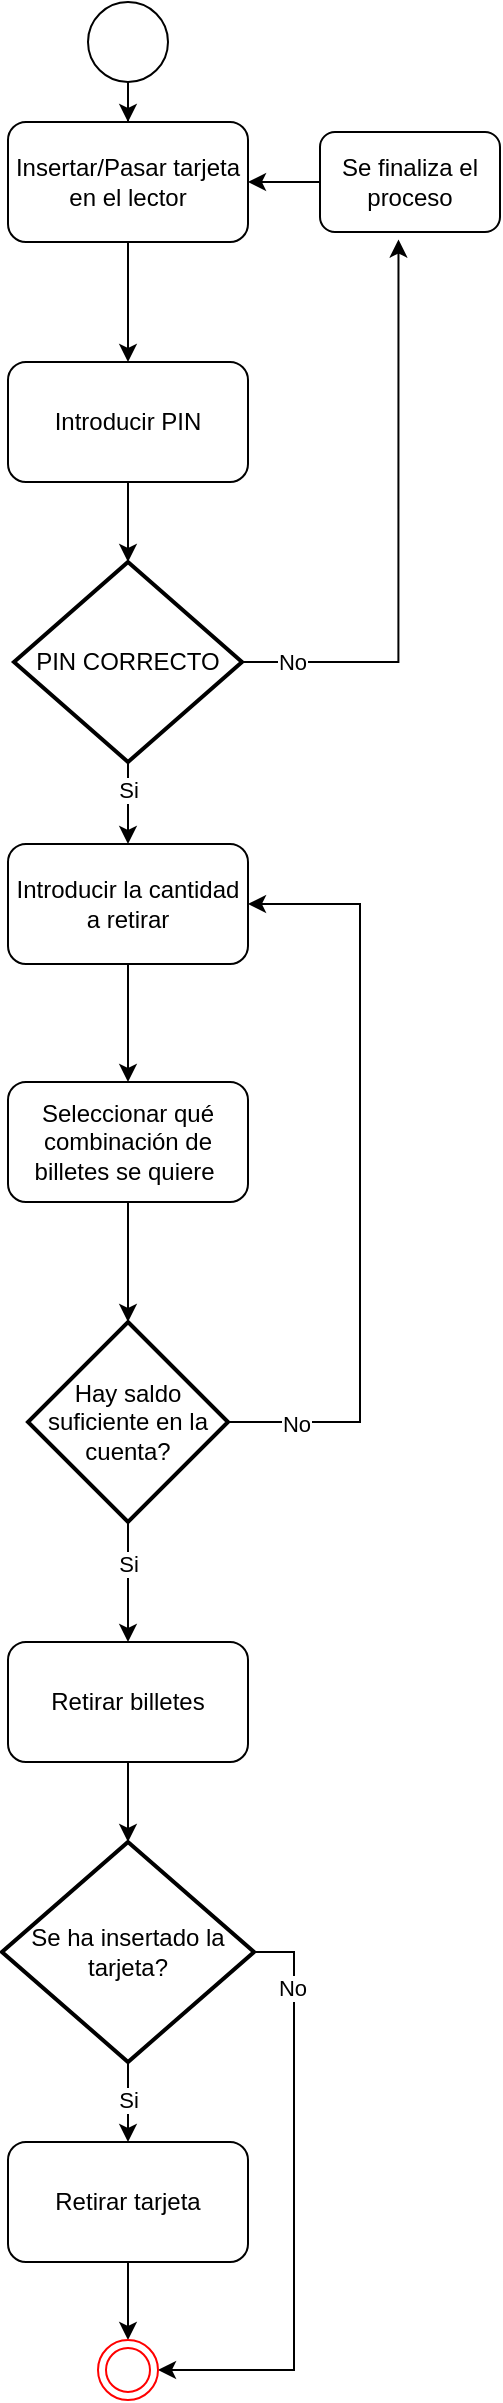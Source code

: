 <mxfile version="26.1.1">
  <diagram name="Página-1" id="XXNUjef1jXiNQg9-PNvL">
    <mxGraphModel dx="1066" dy="565" grid="1" gridSize="10" guides="1" tooltips="1" connect="1" arrows="1" fold="1" page="1" pageScale="1" pageWidth="827" pageHeight="1169" math="0" shadow="0">
      <root>
        <mxCell id="0" />
        <mxCell id="1" parent="0" />
        <mxCell id="nPl-NV0BP4tWfDNHAxWA-5" value="" style="edgeStyle=orthogonalEdgeStyle;rounded=0;orthogonalLoop=1;jettySize=auto;html=1;" edge="1" parent="1" source="nPl-NV0BP4tWfDNHAxWA-1" target="nPl-NV0BP4tWfDNHAxWA-4">
          <mxGeometry relative="1" as="geometry" />
        </mxCell>
        <mxCell id="nPl-NV0BP4tWfDNHAxWA-1" value="Insertar/Pasar tarjeta en el lector" style="rounded=1;whiteSpace=wrap;html=1;" vertex="1" parent="1">
          <mxGeometry x="354" y="60" width="120" height="60" as="geometry" />
        </mxCell>
        <mxCell id="nPl-NV0BP4tWfDNHAxWA-3" style="edgeStyle=orthogonalEdgeStyle;rounded=0;orthogonalLoop=1;jettySize=auto;html=1;" edge="1" parent="1" source="nPl-NV0BP4tWfDNHAxWA-2" target="nPl-NV0BP4tWfDNHAxWA-1">
          <mxGeometry relative="1" as="geometry" />
        </mxCell>
        <mxCell id="nPl-NV0BP4tWfDNHAxWA-2" value="" style="ellipse;whiteSpace=wrap;html=1;aspect=fixed;" vertex="1" parent="1">
          <mxGeometry x="394" width="40" height="40" as="geometry" />
        </mxCell>
        <mxCell id="nPl-NV0BP4tWfDNHAxWA-4" value="Introducir PIN" style="rounded=1;whiteSpace=wrap;html=1;" vertex="1" parent="1">
          <mxGeometry x="354" y="180" width="120" height="60" as="geometry" />
        </mxCell>
        <mxCell id="nPl-NV0BP4tWfDNHAxWA-8" style="edgeStyle=orthogonalEdgeStyle;rounded=0;orthogonalLoop=1;jettySize=auto;html=1;exitX=1;exitY=0.5;exitDx=0;exitDy=0;exitPerimeter=0;entryX=0.436;entryY=1.075;entryDx=0;entryDy=0;entryPerimeter=0;" edge="1" parent="1" source="nPl-NV0BP4tWfDNHAxWA-6" target="nPl-NV0BP4tWfDNHAxWA-10">
          <mxGeometry relative="1" as="geometry">
            <mxPoint x="471" y="360" as="sourcePoint" />
            <mxPoint x="555" y="190" as="targetPoint" />
            <Array as="points">
              <mxPoint x="549" y="330" />
            </Array>
          </mxGeometry>
        </mxCell>
        <mxCell id="nPl-NV0BP4tWfDNHAxWA-9" value="No" style="edgeLabel;html=1;align=center;verticalAlign=middle;resizable=0;points=[];" vertex="1" connectable="0" parent="nPl-NV0BP4tWfDNHAxWA-8">
          <mxGeometry x="-0.832" relative="1" as="geometry">
            <mxPoint as="offset" />
          </mxGeometry>
        </mxCell>
        <mxCell id="nPl-NV0BP4tWfDNHAxWA-12" style="edgeStyle=orthogonalEdgeStyle;rounded=0;orthogonalLoop=1;jettySize=auto;html=1;" edge="1" parent="1" source="nPl-NV0BP4tWfDNHAxWA-6" target="nPl-NV0BP4tWfDNHAxWA-13">
          <mxGeometry relative="1" as="geometry">
            <mxPoint x="414" y="430" as="targetPoint" />
          </mxGeometry>
        </mxCell>
        <mxCell id="nPl-NV0BP4tWfDNHAxWA-20" value="Si" style="edgeLabel;html=1;align=center;verticalAlign=middle;resizable=0;points=[];" vertex="1" connectable="0" parent="nPl-NV0BP4tWfDNHAxWA-12">
          <mxGeometry x="-0.346" relative="1" as="geometry">
            <mxPoint as="offset" />
          </mxGeometry>
        </mxCell>
        <mxCell id="nPl-NV0BP4tWfDNHAxWA-6" value="PIN CORRECTO" style="strokeWidth=2;html=1;shape=mxgraph.flowchart.decision;whiteSpace=wrap;" vertex="1" parent="1">
          <mxGeometry x="357" y="280" width="114" height="100" as="geometry" />
        </mxCell>
        <mxCell id="nPl-NV0BP4tWfDNHAxWA-7" style="edgeStyle=orthogonalEdgeStyle;rounded=0;orthogonalLoop=1;jettySize=auto;html=1;entryX=0.5;entryY=0;entryDx=0;entryDy=0;entryPerimeter=0;" edge="1" parent="1" source="nPl-NV0BP4tWfDNHAxWA-4" target="nPl-NV0BP4tWfDNHAxWA-6">
          <mxGeometry relative="1" as="geometry" />
        </mxCell>
        <mxCell id="nPl-NV0BP4tWfDNHAxWA-11" style="edgeStyle=orthogonalEdgeStyle;rounded=0;orthogonalLoop=1;jettySize=auto;html=1;entryX=1;entryY=0.5;entryDx=0;entryDy=0;" edge="1" parent="1" source="nPl-NV0BP4tWfDNHAxWA-10" target="nPl-NV0BP4tWfDNHAxWA-1">
          <mxGeometry relative="1" as="geometry" />
        </mxCell>
        <mxCell id="nPl-NV0BP4tWfDNHAxWA-10" value="Se finaliza el proceso" style="rounded=1;whiteSpace=wrap;html=1;" vertex="1" parent="1">
          <mxGeometry x="510" y="65" width="90" height="50" as="geometry" />
        </mxCell>
        <mxCell id="nPl-NV0BP4tWfDNHAxWA-15" value="" style="edgeStyle=orthogonalEdgeStyle;rounded=0;orthogonalLoop=1;jettySize=auto;html=1;" edge="1" parent="1" source="nPl-NV0BP4tWfDNHAxWA-13" target="nPl-NV0BP4tWfDNHAxWA-14">
          <mxGeometry relative="1" as="geometry" />
        </mxCell>
        <mxCell id="nPl-NV0BP4tWfDNHAxWA-13" value="Introducir la cantidad a retirar" style="rounded=1;whiteSpace=wrap;html=1;" vertex="1" parent="1">
          <mxGeometry x="354" y="421" width="120" height="60" as="geometry" />
        </mxCell>
        <mxCell id="nPl-NV0BP4tWfDNHAxWA-16" style="edgeStyle=orthogonalEdgeStyle;rounded=0;orthogonalLoop=1;jettySize=auto;html=1;" edge="1" parent="1" source="nPl-NV0BP4tWfDNHAxWA-14" target="nPl-NV0BP4tWfDNHAxWA-17">
          <mxGeometry relative="1" as="geometry">
            <mxPoint x="414" y="650" as="targetPoint" />
          </mxGeometry>
        </mxCell>
        <mxCell id="nPl-NV0BP4tWfDNHAxWA-14" value="Seleccionar qué combinación de billetes se quiere&amp;nbsp;" style="whiteSpace=wrap;html=1;rounded=1;" vertex="1" parent="1">
          <mxGeometry x="354" y="540" width="120" height="60" as="geometry" />
        </mxCell>
        <mxCell id="nPl-NV0BP4tWfDNHAxWA-18" style="edgeStyle=orthogonalEdgeStyle;rounded=0;orthogonalLoop=1;jettySize=auto;html=1;" edge="1" parent="1" source="nPl-NV0BP4tWfDNHAxWA-17" target="nPl-NV0BP4tWfDNHAxWA-23">
          <mxGeometry relative="1" as="geometry">
            <mxPoint x="414" y="810" as="targetPoint" />
          </mxGeometry>
        </mxCell>
        <mxCell id="nPl-NV0BP4tWfDNHAxWA-22" value="Si" style="edgeLabel;html=1;align=center;verticalAlign=middle;resizable=0;points=[];" vertex="1" connectable="0" parent="nPl-NV0BP4tWfDNHAxWA-18">
          <mxGeometry x="0.01" y="4" relative="1" as="geometry">
            <mxPoint x="-4" y="-10" as="offset" />
          </mxGeometry>
        </mxCell>
        <mxCell id="nPl-NV0BP4tWfDNHAxWA-19" style="edgeStyle=orthogonalEdgeStyle;rounded=0;orthogonalLoop=1;jettySize=auto;html=1;entryX=1;entryY=0.5;entryDx=0;entryDy=0;exitX=1;exitY=0.5;exitDx=0;exitDy=0;exitPerimeter=0;" edge="1" parent="1" source="nPl-NV0BP4tWfDNHAxWA-17" target="nPl-NV0BP4tWfDNHAxWA-13">
          <mxGeometry relative="1" as="geometry">
            <Array as="points">
              <mxPoint x="530" y="710" />
              <mxPoint x="530" y="451" />
            </Array>
          </mxGeometry>
        </mxCell>
        <mxCell id="nPl-NV0BP4tWfDNHAxWA-21" value="No" style="edgeLabel;html=1;align=center;verticalAlign=middle;resizable=0;points=[];" vertex="1" connectable="0" parent="nPl-NV0BP4tWfDNHAxWA-19">
          <mxGeometry x="-0.822" y="-1" relative="1" as="geometry">
            <mxPoint as="offset" />
          </mxGeometry>
        </mxCell>
        <mxCell id="nPl-NV0BP4tWfDNHAxWA-17" value="Hay saldo suficiente en la cuenta?" style="strokeWidth=2;html=1;shape=mxgraph.flowchart.decision;whiteSpace=wrap;" vertex="1" parent="1">
          <mxGeometry x="364" y="660" width="100" height="100" as="geometry" />
        </mxCell>
        <mxCell id="nPl-NV0BP4tWfDNHAxWA-24" style="edgeStyle=orthogonalEdgeStyle;rounded=0;orthogonalLoop=1;jettySize=auto;html=1;" edge="1" parent="1" source="nPl-NV0BP4tWfDNHAxWA-23" target="nPl-NV0BP4tWfDNHAxWA-26">
          <mxGeometry relative="1" as="geometry">
            <mxPoint x="414" y="930" as="targetPoint" />
          </mxGeometry>
        </mxCell>
        <mxCell id="nPl-NV0BP4tWfDNHAxWA-23" value="Retirar billetes" style="rounded=1;whiteSpace=wrap;html=1;" vertex="1" parent="1">
          <mxGeometry x="354" y="820" width="120" height="60" as="geometry" />
        </mxCell>
        <mxCell id="nPl-NV0BP4tWfDNHAxWA-27" style="edgeStyle=orthogonalEdgeStyle;rounded=0;orthogonalLoop=1;jettySize=auto;html=1;" edge="1" parent="1" source="nPl-NV0BP4tWfDNHAxWA-26" target="nPl-NV0BP4tWfDNHAxWA-28">
          <mxGeometry relative="1" as="geometry">
            <mxPoint x="414" y="1080" as="targetPoint" />
          </mxGeometry>
        </mxCell>
        <mxCell id="nPl-NV0BP4tWfDNHAxWA-29" value="Si" style="edgeLabel;html=1;align=center;verticalAlign=middle;resizable=0;points=[];" vertex="1" connectable="0" parent="nPl-NV0BP4tWfDNHAxWA-27">
          <mxGeometry x="-0.08" relative="1" as="geometry">
            <mxPoint as="offset" />
          </mxGeometry>
        </mxCell>
        <mxCell id="nPl-NV0BP4tWfDNHAxWA-32" style="edgeStyle=orthogonalEdgeStyle;rounded=0;orthogonalLoop=1;jettySize=auto;html=1;entryX=1;entryY=0.5;entryDx=0;entryDy=0;exitX=1;exitY=0.5;exitDx=0;exitDy=0;exitPerimeter=0;" edge="1" parent="1" source="nPl-NV0BP4tWfDNHAxWA-26" target="nPl-NV0BP4tWfDNHAxWA-30">
          <mxGeometry relative="1" as="geometry" />
        </mxCell>
        <mxCell id="nPl-NV0BP4tWfDNHAxWA-33" value="No" style="edgeLabel;html=1;align=center;verticalAlign=middle;resizable=0;points=[];" vertex="1" connectable="0" parent="nPl-NV0BP4tWfDNHAxWA-32">
          <mxGeometry x="-0.748" y="-1" relative="1" as="geometry">
            <mxPoint as="offset" />
          </mxGeometry>
        </mxCell>
        <mxCell id="nPl-NV0BP4tWfDNHAxWA-26" value="Se ha insertado la tarjeta?" style="strokeWidth=2;html=1;shape=mxgraph.flowchart.decision;whiteSpace=wrap;" vertex="1" parent="1">
          <mxGeometry x="351" y="920" width="126" height="110" as="geometry" />
        </mxCell>
        <mxCell id="nPl-NV0BP4tWfDNHAxWA-31" style="edgeStyle=orthogonalEdgeStyle;rounded=0;orthogonalLoop=1;jettySize=auto;html=1;entryX=0.5;entryY=0;entryDx=0;entryDy=0;" edge="1" parent="1" source="nPl-NV0BP4tWfDNHAxWA-28" target="nPl-NV0BP4tWfDNHAxWA-30">
          <mxGeometry relative="1" as="geometry" />
        </mxCell>
        <mxCell id="nPl-NV0BP4tWfDNHAxWA-28" value="Retirar tarjeta" style="rounded=1;whiteSpace=wrap;html=1;" vertex="1" parent="1">
          <mxGeometry x="354" y="1070" width="120" height="60" as="geometry" />
        </mxCell>
        <mxCell id="nPl-NV0BP4tWfDNHAxWA-30" value="" style="ellipse;html=1;shape=endState;fillColor=default;strokeColor=light-dark(#FF0000, #ffffff);" vertex="1" parent="1">
          <mxGeometry x="399" y="1169" width="30" height="30" as="geometry" />
        </mxCell>
      </root>
    </mxGraphModel>
  </diagram>
</mxfile>
